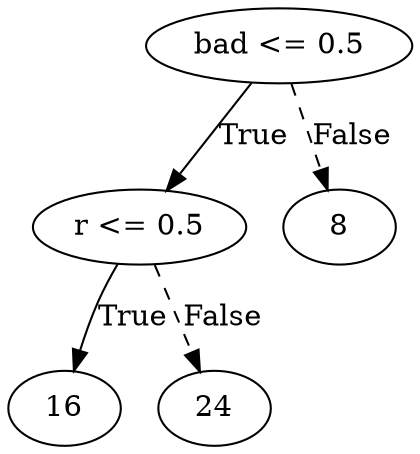digraph {
0 [label="bad <= 0.5"];
1 [label="r <= 0.5"];
2 [label="16"];
1 -> 2 [label="True"];
3 [label="24"];
1 -> 3 [style="dashed", label="False"];
0 -> 1 [label="True"];
4 [label="8"];
0 -> 4 [style="dashed", label="False"];

}